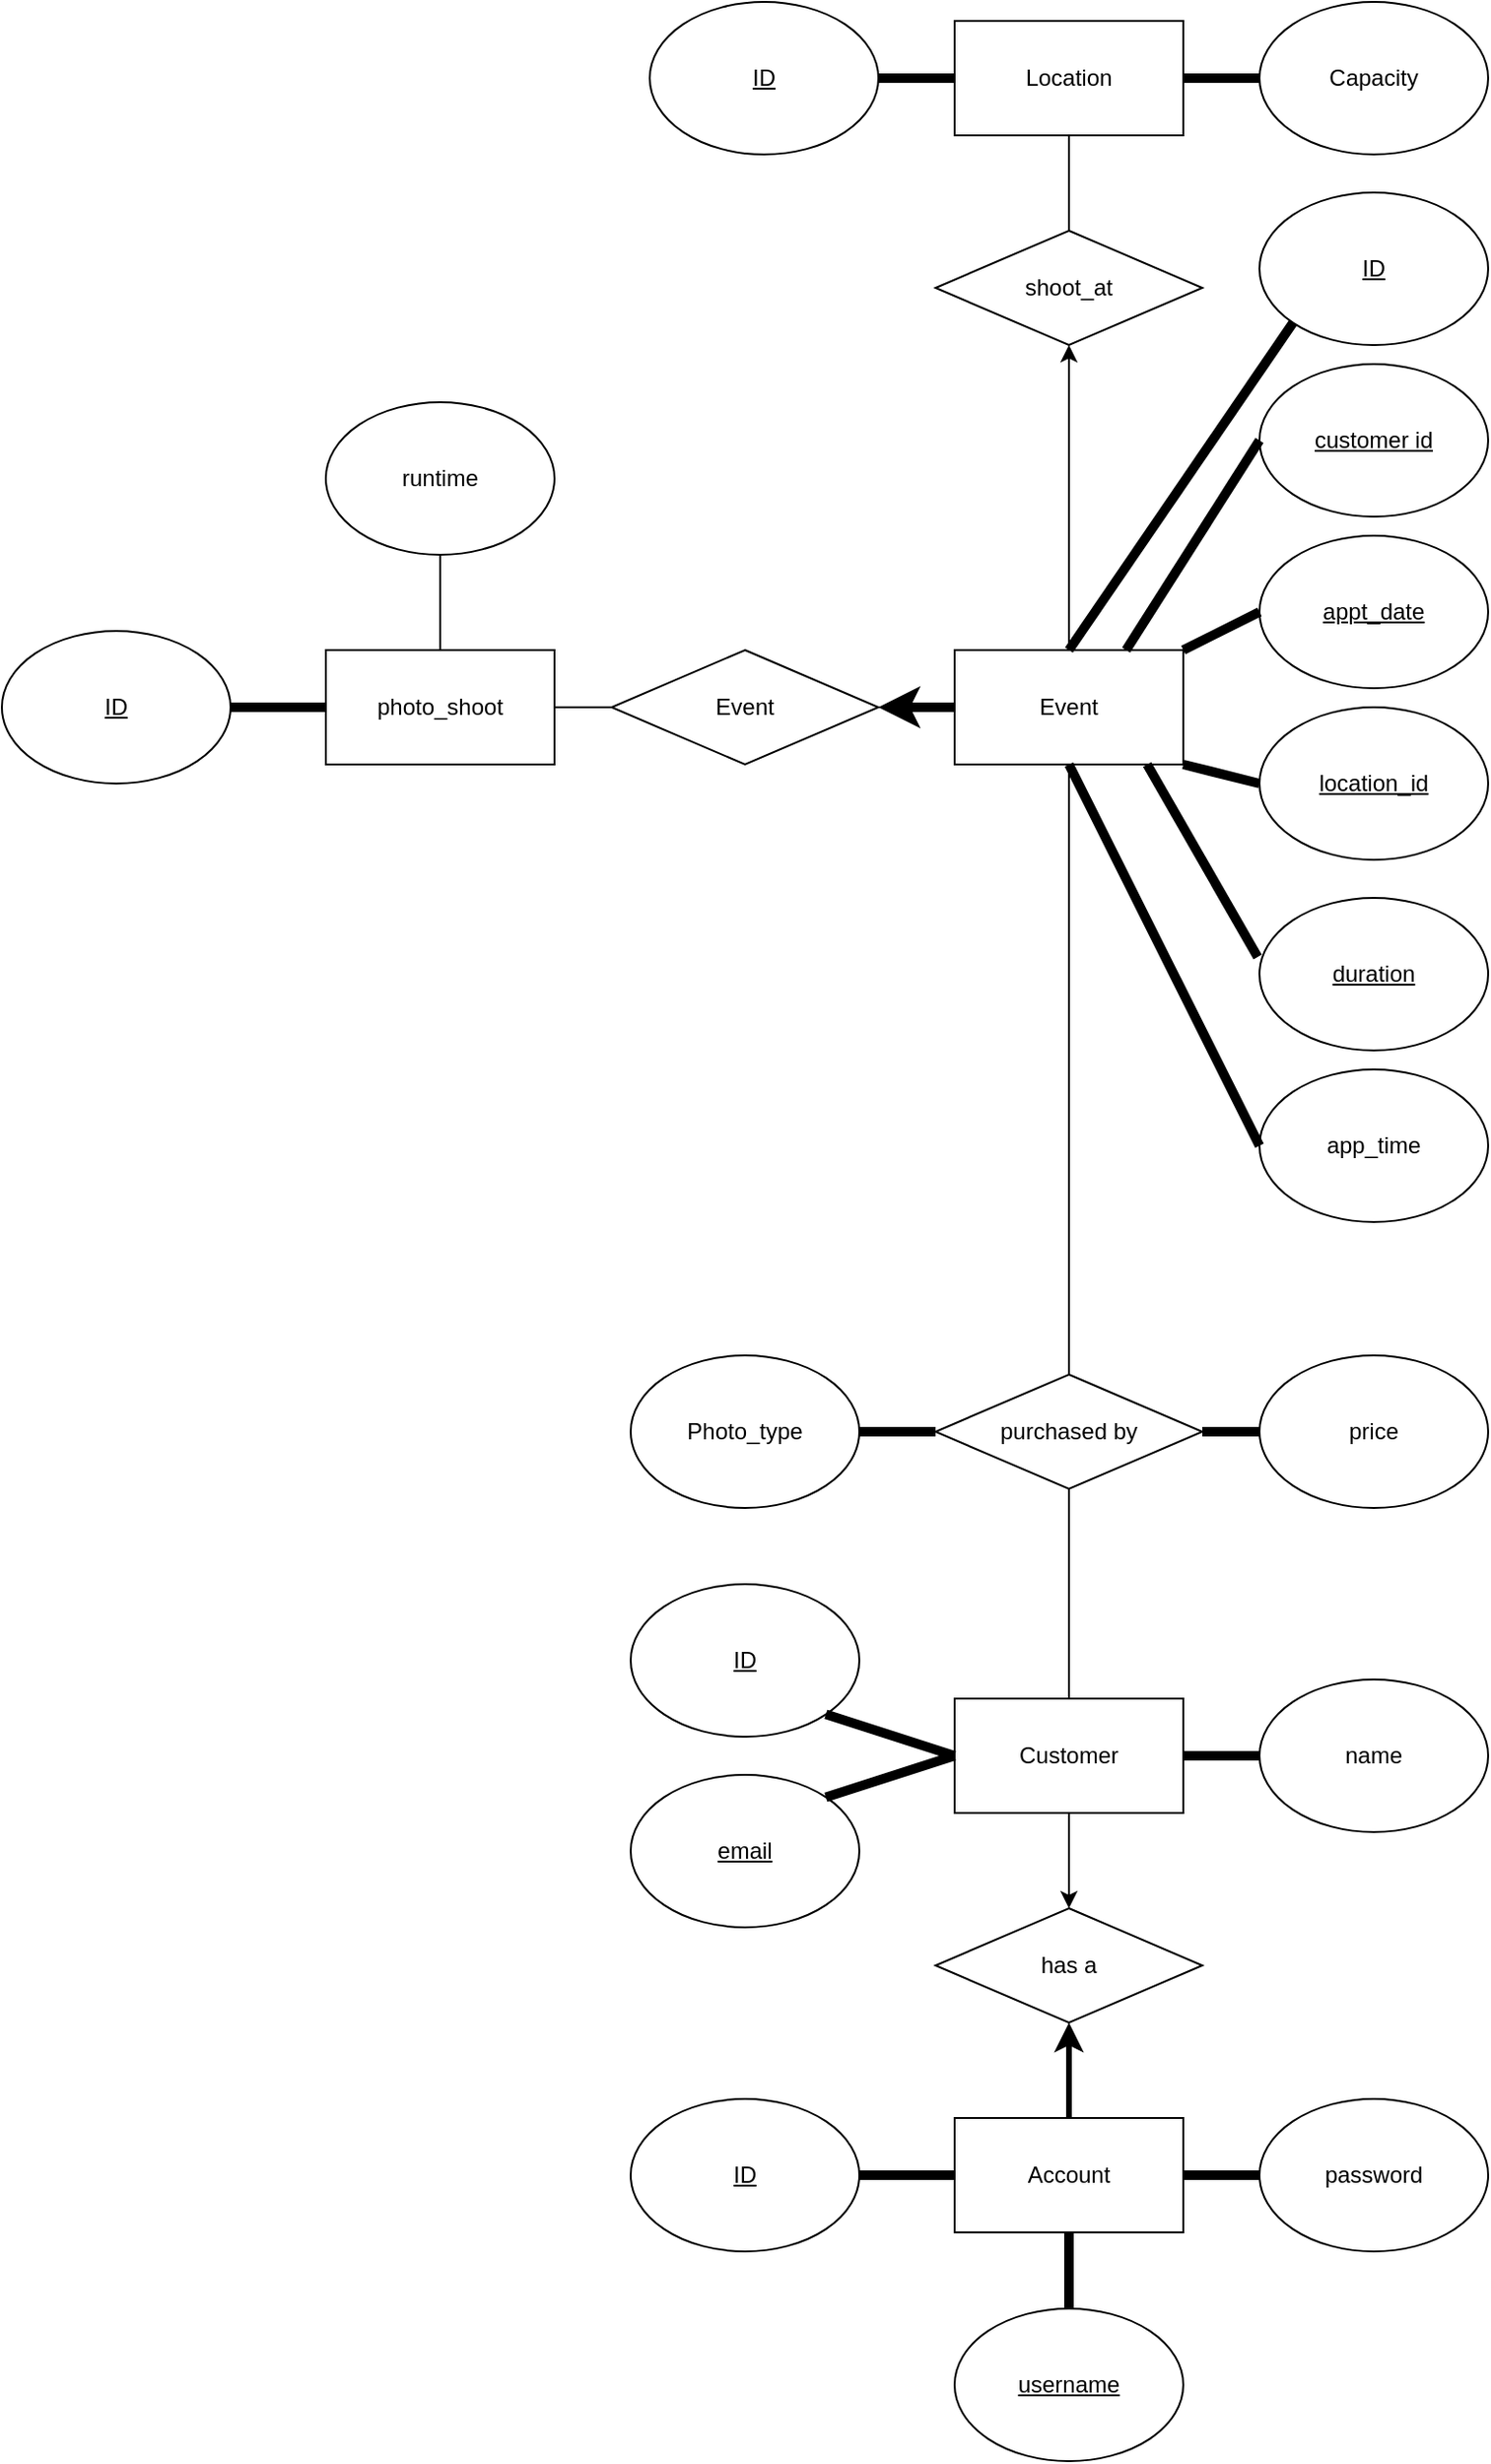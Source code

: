 <mxfile>
    <diagram id="iRUF_IPGr7B99mnxCDaZ" name="Page-1">
        <mxGraphModel dx="1208" dy="807" grid="1" gridSize="10" guides="1" tooltips="1" connect="1" arrows="1" fold="1" page="1" pageScale="1" pageWidth="850" pageHeight="1100" math="0" shadow="0">
            <root>
                <mxCell id="0"/>
                <mxCell id="1" parent="0"/>
                <mxCell id="2" value="photo_shoot" style="rounded=0;whiteSpace=wrap;html=1;" parent="1" vertex="1">
                    <mxGeometry x="220" y="370" width="120" height="60" as="geometry"/>
                </mxCell>
                <mxCell id="4" value="&lt;u&gt;ID&lt;/u&gt;" style="ellipse;whiteSpace=wrap;html=1;" parent="1" vertex="1">
                    <mxGeometry x="50" y="360" width="120" height="80" as="geometry"/>
                </mxCell>
                <mxCell id="5" value="runtime" style="ellipse;whiteSpace=wrap;html=1;" parent="1" vertex="1">
                    <mxGeometry x="220" y="240" width="120" height="80" as="geometry"/>
                </mxCell>
                <mxCell id="6" value="Photo_type" style="ellipse;whiteSpace=wrap;html=1;" parent="1" vertex="1">
                    <mxGeometry x="380" y="740" width="120" height="80" as="geometry"/>
                </mxCell>
                <mxCell id="28" style="edgeStyle=none;html=1;exitX=0.5;exitY=1;exitDx=0;exitDy=0;entryX=0.5;entryY=0;entryDx=0;entryDy=0;strokeWidth=1;" parent="1" source="7" target="25" edge="1">
                    <mxGeometry relative="1" as="geometry"/>
                </mxCell>
                <mxCell id="7" value="Customer" style="rounded=0;whiteSpace=wrap;html=1;" parent="1" vertex="1">
                    <mxGeometry x="550" y="920" width="120" height="60" as="geometry"/>
                </mxCell>
                <mxCell id="8" value="password" style="ellipse;whiteSpace=wrap;html=1;" parent="1" vertex="1">
                    <mxGeometry x="710" y="1130" width="120" height="80" as="geometry"/>
                </mxCell>
                <mxCell id="9" value="&lt;u&gt;username&lt;/u&gt;" style="ellipse;whiteSpace=wrap;html=1;" parent="1" vertex="1">
                    <mxGeometry x="550" y="1240" width="120" height="80" as="geometry"/>
                </mxCell>
                <mxCell id="10" value="&lt;u&gt;email&lt;/u&gt;" style="ellipse;whiteSpace=wrap;html=1;" parent="1" vertex="1">
                    <mxGeometry x="380" y="960" width="120" height="80" as="geometry"/>
                </mxCell>
                <mxCell id="11" value="&lt;u&gt;ID&lt;/u&gt;" style="ellipse;whiteSpace=wrap;html=1;" parent="1" vertex="1">
                    <mxGeometry x="380" y="860" width="120" height="80" as="geometry"/>
                </mxCell>
                <mxCell id="16" value="" style="endArrow=none;html=1;strokeWidth=5;exitX=1;exitY=1;exitDx=0;exitDy=0;entryX=0;entryY=0.5;entryDx=0;entryDy=0;" parent="1" source="11" target="7" edge="1">
                    <mxGeometry width="50" height="50" relative="1" as="geometry">
                        <mxPoint x="250" y="810" as="sourcePoint"/>
                        <mxPoint x="300" y="760" as="targetPoint"/>
                    </mxGeometry>
                </mxCell>
                <mxCell id="18" value="" style="endArrow=none;html=1;strokeWidth=1;" parent="1" edge="1">
                    <mxGeometry width="50" height="50" relative="1" as="geometry">
                        <mxPoint x="280" y="320" as="sourcePoint"/>
                        <mxPoint x="280" y="370" as="targetPoint"/>
                    </mxGeometry>
                </mxCell>
                <mxCell id="19" value="" style="endArrow=none;html=1;strokeWidth=5;exitX=1;exitY=0.5;exitDx=0;exitDy=0;entryX=0;entryY=0.5;entryDx=0;entryDy=0;" parent="1" source="4" target="2" edge="1">
                    <mxGeometry width="50" height="50" relative="1" as="geometry">
                        <mxPoint x="400" y="490" as="sourcePoint"/>
                        <mxPoint x="450" y="440" as="targetPoint"/>
                    </mxGeometry>
                </mxCell>
                <mxCell id="21" value="" style="endArrow=none;html=1;strokeWidth=5;exitX=1;exitY=0.5;exitDx=0;exitDy=0;entryX=0;entryY=0.5;entryDx=0;entryDy=0;" parent="1" source="6" target="38" edge="1">
                    <mxGeometry width="50" height="50" relative="1" as="geometry">
                        <mxPoint x="400" y="720" as="sourcePoint"/>
                        <mxPoint x="450" y="670" as="targetPoint"/>
                    </mxGeometry>
                </mxCell>
                <mxCell id="23" value="&lt;u&gt;ID&lt;/u&gt;" style="ellipse;whiteSpace=wrap;html=1;" parent="1" vertex="1">
                    <mxGeometry x="380" y="1130" width="120" height="80" as="geometry"/>
                </mxCell>
                <mxCell id="27" style="edgeStyle=none;html=1;exitX=0.5;exitY=0;exitDx=0;exitDy=0;entryX=0.5;entryY=1;entryDx=0;entryDy=0;strokeWidth=3;" parent="1" source="24" target="25" edge="1">
                    <mxGeometry relative="1" as="geometry"/>
                </mxCell>
                <mxCell id="24" value="Account" style="rounded=0;whiteSpace=wrap;html=1;" parent="1" vertex="1">
                    <mxGeometry x="550" y="1140" width="120" height="60" as="geometry"/>
                </mxCell>
                <mxCell id="25" value="has a" style="rhombus;whiteSpace=wrap;html=1;" parent="1" vertex="1">
                    <mxGeometry x="540" y="1030" width="140" height="60" as="geometry"/>
                </mxCell>
                <mxCell id="26" value="name" style="ellipse;whiteSpace=wrap;html=1;" parent="1" vertex="1">
                    <mxGeometry x="710" y="910" width="120" height="80" as="geometry"/>
                </mxCell>
                <mxCell id="30" value="" style="endArrow=none;html=1;strokeWidth=5;entryX=0;entryY=0.5;entryDx=0;entryDy=0;exitX=1;exitY=0.5;exitDx=0;exitDy=0;" parent="1" source="7" target="26" edge="1">
                    <mxGeometry width="50" height="50" relative="1" as="geometry">
                        <mxPoint x="430" y="900" as="sourcePoint"/>
                        <mxPoint x="480" y="850" as="targetPoint"/>
                    </mxGeometry>
                </mxCell>
                <mxCell id="31" value="" style="endArrow=none;html=1;strokeWidth=5;entryX=1;entryY=0;entryDx=0;entryDy=0;" parent="1" target="10" edge="1">
                    <mxGeometry width="50" height="50" relative="1" as="geometry">
                        <mxPoint x="550" y="950" as="sourcePoint"/>
                        <mxPoint x="560" y="960" as="targetPoint"/>
                    </mxGeometry>
                </mxCell>
                <mxCell id="33" value="" style="endArrow=none;html=1;strokeWidth=5;entryX=0;entryY=0.5;entryDx=0;entryDy=0;exitX=1;exitY=0.5;exitDx=0;exitDy=0;" parent="1" source="24" target="8" edge="1">
                    <mxGeometry width="50" height="50" relative="1" as="geometry">
                        <mxPoint x="680" y="960" as="sourcePoint"/>
                        <mxPoint x="730" y="960" as="targetPoint"/>
                    </mxGeometry>
                </mxCell>
                <mxCell id="35" value="" style="endArrow=none;html=1;strokeWidth=5;entryX=0;entryY=0.5;entryDx=0;entryDy=0;exitX=1;exitY=0.5;exitDx=0;exitDy=0;" parent="1" source="23" target="24" edge="1">
                    <mxGeometry width="50" height="50" relative="1" as="geometry">
                        <mxPoint x="680" y="1180" as="sourcePoint"/>
                        <mxPoint x="730" y="1180" as="targetPoint"/>
                    </mxGeometry>
                </mxCell>
                <mxCell id="36" value="" style="endArrow=none;html=1;strokeWidth=5;entryX=0.5;entryY=1;entryDx=0;entryDy=0;exitX=0.5;exitY=0;exitDx=0;exitDy=0;" parent="1" target="24" edge="1">
                    <mxGeometry width="50" height="50" relative="1" as="geometry">
                        <mxPoint x="610" y="1240" as="sourcePoint"/>
                        <mxPoint x="730" y="1180" as="targetPoint"/>
                    </mxGeometry>
                </mxCell>
                <mxCell id="48" style="edgeStyle=none;html=1;exitX=0;exitY=0.5;exitDx=0;exitDy=0;entryX=1;entryY=0.5;entryDx=0;entryDy=0;strokeWidth=5;" parent="1" source="37" target="44" edge="1">
                    <mxGeometry relative="1" as="geometry"/>
                </mxCell>
                <mxCell id="54" style="edgeStyle=none;html=1;exitX=0.5;exitY=0;exitDx=0;exitDy=0;entryX=0.5;entryY=1;entryDx=0;entryDy=0;strokeWidth=1;" parent="1" source="37" target="53" edge="1">
                    <mxGeometry relative="1" as="geometry"/>
                </mxCell>
                <mxCell id="37" value="Event" style="rounded=0;whiteSpace=wrap;html=1;" parent="1" vertex="1">
                    <mxGeometry x="550" y="370" width="120" height="60" as="geometry"/>
                </mxCell>
                <mxCell id="38" value="purchased by" style="rhombus;whiteSpace=wrap;html=1;" parent="1" vertex="1">
                    <mxGeometry x="540" y="750" width="140" height="60" as="geometry"/>
                </mxCell>
                <mxCell id="39" value="" style="endArrow=none;html=1;strokeWidth=1;entryX=0.5;entryY=0;entryDx=0;entryDy=0;exitX=0.5;exitY=1;exitDx=0;exitDy=0;" parent="1" source="38" target="7" edge="1">
                    <mxGeometry width="50" height="50" relative="1" as="geometry">
                        <mxPoint x="680" y="960" as="sourcePoint"/>
                        <mxPoint x="730" y="960" as="targetPoint"/>
                    </mxGeometry>
                </mxCell>
                <mxCell id="40" value="price" style="ellipse;whiteSpace=wrap;html=1;" parent="1" vertex="1">
                    <mxGeometry x="710" y="740" width="120" height="80" as="geometry"/>
                </mxCell>
                <mxCell id="41" value="" style="endArrow=none;html=1;strokeWidth=5;entryX=0;entryY=0.5;entryDx=0;entryDy=0;exitX=1;exitY=0.5;exitDx=0;exitDy=0;" parent="1" source="38" target="40" edge="1">
                    <mxGeometry width="50" height="50" relative="1" as="geometry">
                        <mxPoint x="680" y="960" as="sourcePoint"/>
                        <mxPoint x="720" y="960" as="targetPoint"/>
                    </mxGeometry>
                </mxCell>
                <mxCell id="42" value="app_time" style="ellipse;whiteSpace=wrap;html=1;" parent="1" vertex="1">
                    <mxGeometry x="710" y="590" width="120" height="80" as="geometry"/>
                </mxCell>
                <mxCell id="43" value="&lt;u&gt;ID&lt;/u&gt;" style="ellipse;whiteSpace=wrap;html=1;" parent="1" vertex="1">
                    <mxGeometry x="710" y="130" width="120" height="80" as="geometry"/>
                </mxCell>
                <mxCell id="44" value="Event" style="rhombus;whiteSpace=wrap;html=1;" parent="1" vertex="1">
                    <mxGeometry x="370" y="370" width="140" height="60" as="geometry"/>
                </mxCell>
                <mxCell id="46" value="" style="endArrow=none;html=1;strokeWidth=5;exitX=0.5;exitY=0;exitDx=0;exitDy=0;entryX=0;entryY=1;entryDx=0;entryDy=0;" parent="1" source="37" target="43" edge="1">
                    <mxGeometry width="50" height="50" relative="1" as="geometry">
                        <mxPoint x="502.426" y="688.284" as="sourcePoint"/>
                        <mxPoint x="560" y="730" as="targetPoint"/>
                    </mxGeometry>
                </mxCell>
                <mxCell id="47" value="" style="endArrow=none;html=1;strokeWidth=5;entryX=0.5;entryY=1;entryDx=0;entryDy=0;exitX=0;exitY=0.5;exitDx=0;exitDy=0;" parent="1" source="42" target="37" edge="1">
                    <mxGeometry width="50" height="50" relative="1" as="geometry">
                        <mxPoint x="620" y="590" as="sourcePoint"/>
                        <mxPoint x="620" y="700" as="targetPoint"/>
                    </mxGeometry>
                </mxCell>
                <mxCell id="49" value="" style="endArrow=none;html=1;strokeWidth=1;exitX=1;exitY=0.5;exitDx=0;exitDy=0;" parent="1" source="2" target="44" edge="1">
                    <mxGeometry width="50" height="50" relative="1" as="geometry">
                        <mxPoint x="620" y="590" as="sourcePoint"/>
                        <mxPoint x="620" y="700" as="targetPoint"/>
                    </mxGeometry>
                </mxCell>
                <mxCell id="50" value="" style="endArrow=none;html=1;strokeWidth=1;entryX=0.5;entryY=0;entryDx=0;entryDy=0;exitX=0.5;exitY=1;exitDx=0;exitDy=0;" parent="1" source="37" target="38" edge="1">
                    <mxGeometry width="50" height="50" relative="1" as="geometry">
                        <mxPoint x="620" y="590" as="sourcePoint"/>
                        <mxPoint x="620" y="700" as="targetPoint"/>
                    </mxGeometry>
                </mxCell>
                <mxCell id="52" value="Location" style="rounded=0;whiteSpace=wrap;html=1;" parent="1" vertex="1">
                    <mxGeometry x="550" y="40" width="120" height="60" as="geometry"/>
                </mxCell>
                <mxCell id="53" value="shoot_at" style="rhombus;whiteSpace=wrap;html=1;" parent="1" vertex="1">
                    <mxGeometry x="540" y="150" width="140" height="60" as="geometry"/>
                </mxCell>
                <mxCell id="55" value="" style="endArrow=none;html=1;strokeWidth=1;exitX=0.5;exitY=1;exitDx=0;exitDy=0;entryX=0.5;entryY=0;entryDx=0;entryDy=0;" parent="1" source="52" target="53" edge="1">
                    <mxGeometry width="50" height="50" relative="1" as="geometry">
                        <mxPoint x="620" y="350" as="sourcePoint"/>
                        <mxPoint x="610" y="130" as="targetPoint"/>
                    </mxGeometry>
                </mxCell>
                <mxCell id="56" value="&lt;u&gt;ID&lt;/u&gt;" style="ellipse;whiteSpace=wrap;html=1;" parent="1" vertex="1">
                    <mxGeometry x="390" y="30" width="120" height="80" as="geometry"/>
                </mxCell>
                <mxCell id="57" value="Capacity" style="ellipse;whiteSpace=wrap;html=1;" parent="1" vertex="1">
                    <mxGeometry x="710" y="30" width="120" height="80" as="geometry"/>
                </mxCell>
                <mxCell id="58" value="" style="endArrow=none;html=1;strokeWidth=5;exitX=1;exitY=0.5;exitDx=0;exitDy=0;entryX=0;entryY=0.5;entryDx=0;entryDy=0;" parent="1" source="56" target="52" edge="1">
                    <mxGeometry width="50" height="50" relative="1" as="geometry">
                        <mxPoint x="510" y="470" as="sourcePoint"/>
                        <mxPoint x="550" y="470" as="targetPoint"/>
                    </mxGeometry>
                </mxCell>
                <mxCell id="59" value="" style="endArrow=none;html=1;strokeWidth=5;entryX=0;entryY=0.5;entryDx=0;entryDy=0;exitX=1;exitY=0.5;exitDx=0;exitDy=0;" parent="1" source="52" target="57" edge="1">
                    <mxGeometry width="50" height="50" relative="1" as="geometry">
                        <mxPoint x="690" y="470" as="sourcePoint"/>
                        <mxPoint x="720" y="470" as="targetPoint"/>
                    </mxGeometry>
                </mxCell>
                <mxCell id="61" value="&lt;u&gt;customer id&lt;/u&gt;" style="ellipse;whiteSpace=wrap;html=1;" vertex="1" parent="1">
                    <mxGeometry x="710" y="220" width="120" height="80" as="geometry"/>
                </mxCell>
                <mxCell id="62" value="&lt;u&gt;appt_date&lt;/u&gt;" style="ellipse;whiteSpace=wrap;html=1;" vertex="1" parent="1">
                    <mxGeometry x="710" y="310" width="120" height="80" as="geometry"/>
                </mxCell>
                <mxCell id="63" value="&lt;u&gt;location_id&lt;/u&gt;" style="ellipse;whiteSpace=wrap;html=1;" vertex="1" parent="1">
                    <mxGeometry x="710" y="400" width="120" height="80" as="geometry"/>
                </mxCell>
                <mxCell id="65" value="&lt;u&gt;duration&lt;/u&gt;" style="ellipse;whiteSpace=wrap;html=1;" vertex="1" parent="1">
                    <mxGeometry x="710" y="500" width="120" height="80" as="geometry"/>
                </mxCell>
                <mxCell id="67" value="" style="endArrow=none;html=1;strokeWidth=5;exitX=0.75;exitY=0;exitDx=0;exitDy=0;entryX=0;entryY=0.5;entryDx=0;entryDy=0;" edge="1" parent="1" source="37" target="61">
                    <mxGeometry width="50" height="50" relative="1" as="geometry">
                        <mxPoint x="690" y="360" as="sourcePoint"/>
                        <mxPoint x="800.614" y="192.304" as="targetPoint"/>
                    </mxGeometry>
                </mxCell>
                <mxCell id="68" value="" style="endArrow=none;html=1;strokeWidth=5;exitX=1;exitY=0;exitDx=0;exitDy=0;entryX=0;entryY=0.5;entryDx=0;entryDy=0;" edge="1" parent="1" source="37" target="62">
                    <mxGeometry width="50" height="50" relative="1" as="geometry">
                        <mxPoint x="700" y="330" as="sourcePoint"/>
                        <mxPoint x="810.614" y="162.304" as="targetPoint"/>
                    </mxGeometry>
                </mxCell>
                <mxCell id="69" value="" style="endArrow=none;html=1;strokeWidth=5;exitX=-0.008;exitY=0.388;exitDx=0;exitDy=0;entryX=0.842;entryY=1;entryDx=0;entryDy=0;exitPerimeter=0;entryPerimeter=0;" edge="1" parent="1" source="65" target="37">
                    <mxGeometry width="50" height="50" relative="1" as="geometry">
                        <mxPoint x="700" y="410" as="sourcePoint"/>
                        <mxPoint x="810.614" y="242.304" as="targetPoint"/>
                    </mxGeometry>
                </mxCell>
                <mxCell id="70" value="" style="endArrow=none;html=1;strokeWidth=5;exitX=1;exitY=1;exitDx=0;exitDy=0;entryX=0;entryY=0.5;entryDx=0;entryDy=0;" edge="1" parent="1" source="37" target="63">
                    <mxGeometry width="50" height="50" relative="1" as="geometry">
                        <mxPoint x="710" y="400" as="sourcePoint"/>
                        <mxPoint x="820.614" y="232.304" as="targetPoint"/>
                    </mxGeometry>
                </mxCell>
            </root>
        </mxGraphModel>
    </diagram>
</mxfile>